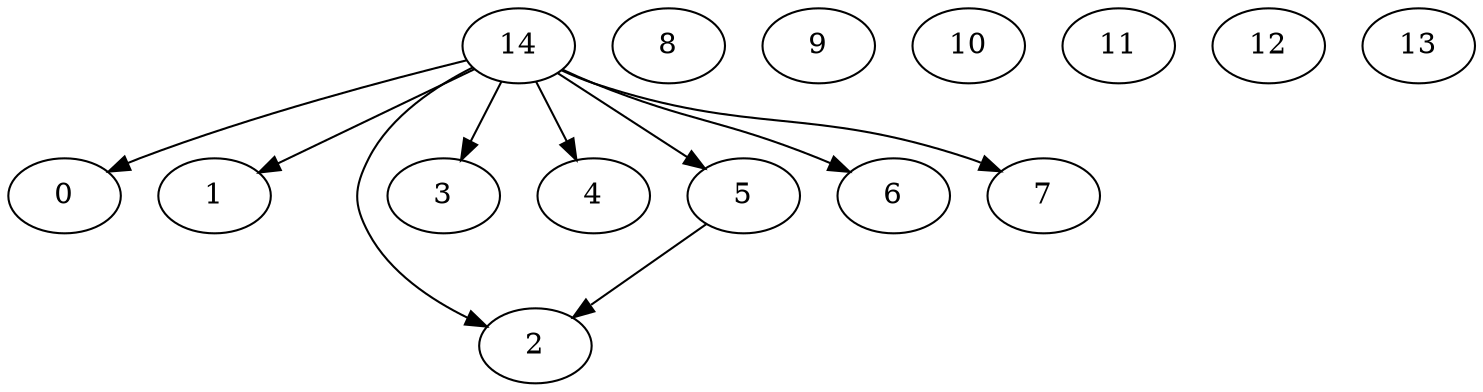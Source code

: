 digraph G {
0;
1;
2;
3;
4;
5;
6;
7;
8;
9;
10;
11;
12;
13;
14;
5->2 ;
14->0 ;
14->1 ;
14->2 ;
14->3 ;
14->4 ;
14->5 ;
14->6 ;
14->7 ;
}
